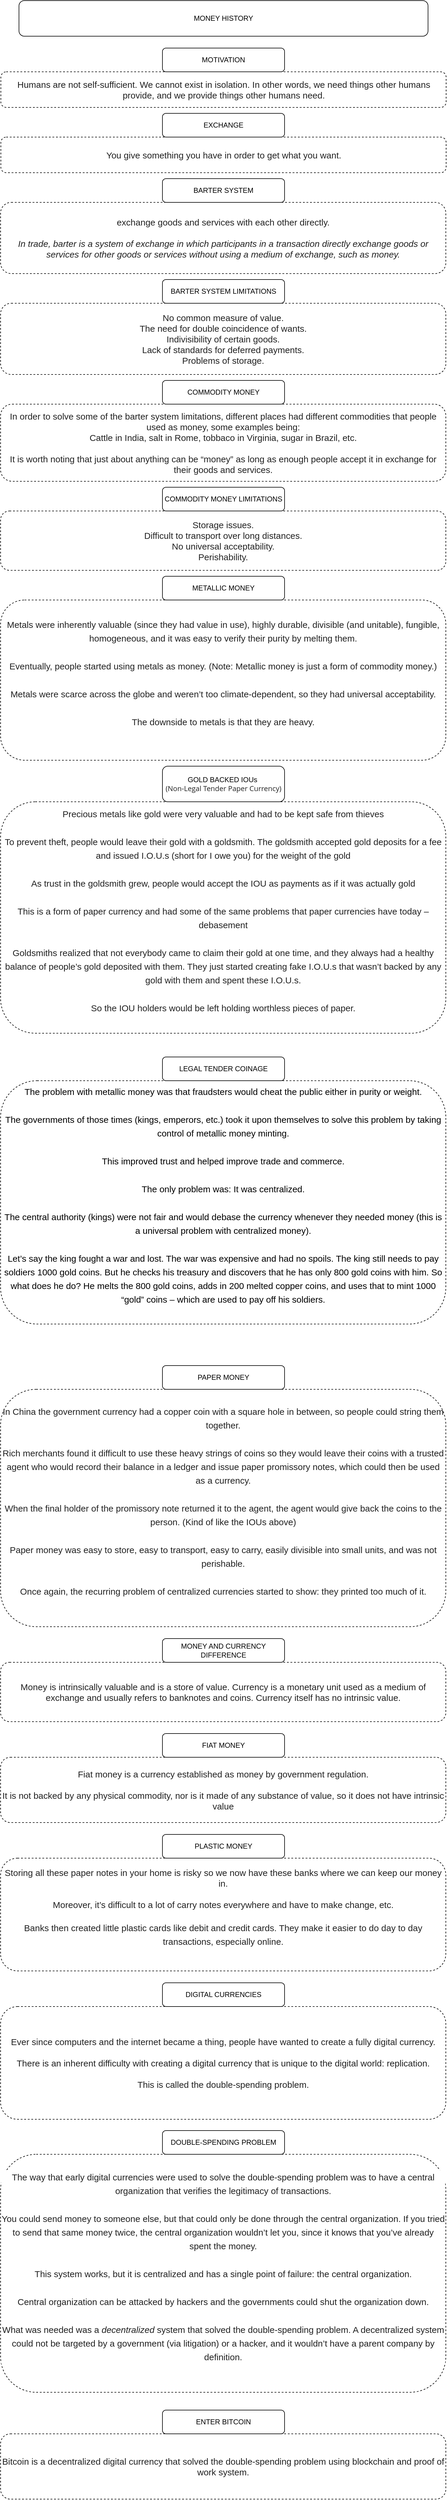 <mxfile version="13.9.9" type="device" pages="2"><diagram id="cRvqPoImd75rIMt4RghP" name="money history"><mxGraphModel dx="1422" dy="3160" grid="1" gridSize="10" guides="1" tooltips="1" connect="1" arrows="1" fold="1" page="1" pageScale="1" pageWidth="827" pageHeight="1169" math="0" shadow="0"><root><mxCell id="PAy3a7_5lKARgDfqd3oy-0"/><mxCell id="PAy3a7_5lKARgDfqd3oy-1" parent="PAy3a7_5lKARgDfqd3oy-0"/><mxCell id="fATPVC6jjfqzUpj1l_dn-0" value="MONEY HISTORY" style="rounded=1;whiteSpace=wrap;html=1;" parent="PAy3a7_5lKARgDfqd3oy-1" vertex="1"><mxGeometry x="69" y="-2260" width="690" height="60" as="geometry"/></mxCell><mxCell id="Dv4O4oaNnQbKIw8Huf1R-0" value="&lt;span style=&quot;color: rgb(34 , 34 , 34) ; font-family: &amp;#34;verdana&amp;#34; , &amp;#34;geneva&amp;#34; , sans-serif ; font-size: 15px ; background-color: rgb(255 , 255 , 255)&quot;&gt;Humans are not self-sufficient. We cannot exist in isolation. In other words, we need things other humans provide, and we provide things other humans need.&lt;/span&gt;" style="rounded=1;whiteSpace=wrap;html=1;dashed=1;" parent="PAy3a7_5lKARgDfqd3oy-1" vertex="1"><mxGeometry x="38.5" y="-2140" width="751" height="60" as="geometry"/></mxCell><mxCell id="Dv4O4oaNnQbKIw8Huf1R-1" value="MOTIVATION" style="rounded=1;whiteSpace=wrap;html=1;" parent="PAy3a7_5lKARgDfqd3oy-1" vertex="1"><mxGeometry x="311" y="-2180" width="206" height="40" as="geometry"/></mxCell><mxCell id="Dv4O4oaNnQbKIw8Huf1R-2" value="&lt;span style=&quot;box-sizing: border-box ; color: rgb(34 , 34 , 34) ; font-family: &amp;#34;verdana&amp;#34; , &amp;#34;geneva&amp;#34; , sans-serif ; font-size: 15px ; background-color: rgb(255 , 255 , 255)&quot;&gt;You give something you have in order to get what you want.&lt;/span&gt;" style="rounded=1;whiteSpace=wrap;html=1;dashed=1;" parent="PAy3a7_5lKARgDfqd3oy-1" vertex="1"><mxGeometry x="38.5" y="-2030" width="751" height="60" as="geometry"/></mxCell><mxCell id="Dv4O4oaNnQbKIw8Huf1R-3" value="EXCHANGE" style="rounded=1;whiteSpace=wrap;html=1;" parent="PAy3a7_5lKARgDfqd3oy-1" vertex="1"><mxGeometry x="311" y="-2070" width="206" height="40" as="geometry"/></mxCell><mxCell id="Dv4O4oaNnQbKIw8Huf1R-4" value="&lt;span style=&quot;box-sizing: border-box ; color: rgb(34 , 34 , 34) ; font-family: &amp;#34;verdana&amp;#34; , &amp;#34;geneva&amp;#34; , sans-serif ; font-size: 15px ; background-color: rgb(255 , 255 , 255)&quot;&gt;exchange goods and services with each other directly.&lt;br&gt;&lt;br&gt;&lt;em style=&quot;box-sizing: border-box ; font-family: &amp;#34;verdana&amp;#34; , &amp;#34;geneva&amp;#34; , sans-serif&quot;&gt;In trade, barter is a system of exchange in which participants in a transaction directly exchange goods or services for other goods or services without using a medium of exchange, such as money.&lt;/em&gt;&lt;br&gt;&lt;/span&gt;" style="rounded=1;whiteSpace=wrap;html=1;dashed=1;" parent="PAy3a7_5lKARgDfqd3oy-1" vertex="1"><mxGeometry x="38" y="-1920" width="751" height="120" as="geometry"/></mxCell><mxCell id="Dv4O4oaNnQbKIw8Huf1R-5" value="BARTER SYSTEM" style="rounded=1;whiteSpace=wrap;html=1;" parent="PAy3a7_5lKARgDfqd3oy-1" vertex="1"><mxGeometry x="311" y="-1960" width="206" height="40" as="geometry"/></mxCell><mxCell id="Dv4O4oaNnQbKIw8Huf1R-9" value="&lt;span style=&quot;box-sizing: border-box ; color: rgb(34 , 34 , 34) ; font-family: &amp;#34;verdana&amp;#34; , &amp;#34;geneva&amp;#34; , sans-serif ; font-size: 15px ; background-color: rgb(255 , 255 , 255)&quot;&gt;&lt;span style=&quot;box-sizing: border-box ; font-family: &amp;#34;verdana&amp;#34; , &amp;#34;geneva&amp;#34; , sans-serif&quot;&gt;No common measure of value.&lt;br&gt;&lt;/span&gt;&lt;span style=&quot;box-sizing: border-box ; font-family: &amp;#34;verdana&amp;#34; , &amp;#34;geneva&amp;#34; , sans-serif&quot;&gt;The need for double coincidence of wants.&lt;br&gt;&lt;/span&gt;&lt;span style=&quot;box-sizing: border-box ; font-family: &amp;#34;verdana&amp;#34; , &amp;#34;geneva&amp;#34; , sans-serif&quot;&gt;Indivisibility of certain goods.&lt;br&gt;&lt;/span&gt;&lt;span style=&quot;box-sizing: border-box ; font-family: &amp;#34;verdana&amp;#34; , &amp;#34;geneva&amp;#34; , sans-serif&quot;&gt;Lack of standards for deferred payments.&lt;br&gt;&lt;/span&gt;&lt;span style=&quot;box-sizing: border-box ; font-family: &amp;#34;verdana&amp;#34; , &amp;#34;geneva&amp;#34; , sans-serif&quot;&gt;Problems of storage.&lt;/span&gt;&lt;br&gt;&lt;/span&gt;" style="rounded=1;whiteSpace=wrap;html=1;dashed=1;" parent="PAy3a7_5lKARgDfqd3oy-1" vertex="1"><mxGeometry x="38" y="-1750" width="751" height="120" as="geometry"/></mxCell><mxCell id="Dv4O4oaNnQbKIw8Huf1R-10" value="BARTER SYSTEM LIMITATIONS" style="rounded=1;whiteSpace=wrap;html=1;" parent="PAy3a7_5lKARgDfqd3oy-1" vertex="1"><mxGeometry x="311" y="-1790" width="206" height="40" as="geometry"/></mxCell><mxCell id="Dv4O4oaNnQbKIw8Huf1R-11" value="&lt;span style=&quot;box-sizing: border-box ; color: rgb(34 , 34 , 34) ; font-family: &amp;#34;verdana&amp;#34; , &amp;#34;geneva&amp;#34; , sans-serif ; font-size: 15px ; background-color: rgb(255 , 255 , 255)&quot;&gt;&lt;span style=&quot;font-family: &amp;#34;verdana&amp;#34; , &amp;#34;geneva&amp;#34; , sans-serif&quot;&gt;In order to solve some of the barter system limitations, different places had different commodities that people used as money, some examples being:&lt;br&gt;Cattle in India, salt in Rome, tobbaco in Virginia, sugar in Brazil, etc.&lt;br&gt;&lt;br&gt;&lt;/span&gt;&lt;span style=&quot;box-sizing: border-box ; font-family: &amp;#34;verdana&amp;#34; , &amp;#34;geneva&amp;#34; , sans-serif&quot;&gt;It is worth noting that just about anything can be “money” as long as enough people accept it in exchange for their goods and services.&lt;/span&gt;&lt;span style=&quot;font-family: &amp;#34;verdana&amp;#34; , &amp;#34;geneva&amp;#34; , sans-serif&quot;&gt;&lt;br&gt;&lt;/span&gt;&lt;/span&gt;" style="rounded=1;whiteSpace=wrap;html=1;dashed=1;" parent="PAy3a7_5lKARgDfqd3oy-1" vertex="1"><mxGeometry x="38" y="-1580" width="751" height="130" as="geometry"/></mxCell><mxCell id="Dv4O4oaNnQbKIw8Huf1R-12" value="COMMODITY MONEY" style="rounded=1;whiteSpace=wrap;html=1;" parent="PAy3a7_5lKARgDfqd3oy-1" vertex="1"><mxGeometry x="311" y="-1620" width="206" height="40" as="geometry"/></mxCell><mxCell id="Dv4O4oaNnQbKIw8Huf1R-13" value="&lt;span style=&quot;box-sizing: border-box ; color: rgb(34 , 34 , 34) ; font-family: &amp;#34;verdana&amp;#34; , &amp;#34;geneva&amp;#34; , sans-serif ; font-size: 15px ; background-color: rgb(255 , 255 , 255)&quot;&gt;&lt;span style=&quot;box-sizing: border-box ; font-family: &amp;#34;verdana&amp;#34; , &amp;#34;geneva&amp;#34; , sans-serif&quot;&gt;Storage issues.&lt;br&gt;&lt;/span&gt;&lt;span style=&quot;box-sizing: border-box ; font-family: &amp;#34;verdana&amp;#34; , &amp;#34;geneva&amp;#34; , sans-serif&quot;&gt;Difficult to transport over long distances.&lt;br&gt;&lt;/span&gt;&lt;span style=&quot;box-sizing: border-box ; font-family: &amp;#34;verdana&amp;#34; , &amp;#34;geneva&amp;#34; , sans-serif&quot;&gt;No universal acceptability.&lt;br&gt;&lt;/span&gt;&lt;span style=&quot;box-sizing: border-box ; font-family: &amp;#34;verdana&amp;#34; , &amp;#34;geneva&amp;#34; , sans-serif&quot;&gt;Perishability.&lt;/span&gt;&lt;span style=&quot;font-family: &amp;#34;verdana&amp;#34; , &amp;#34;geneva&amp;#34; , sans-serif&quot;&gt;&lt;br&gt;&lt;/span&gt;&lt;/span&gt;" style="rounded=1;whiteSpace=wrap;html=1;dashed=1;" parent="PAy3a7_5lKARgDfqd3oy-1" vertex="1"><mxGeometry x="38" y="-1400" width="751" height="100" as="geometry"/></mxCell><mxCell id="Dv4O4oaNnQbKIw8Huf1R-14" value="COMMODITY MONEY LIMITATIONS" style="rounded=1;whiteSpace=wrap;html=1;" parent="PAy3a7_5lKARgDfqd3oy-1" vertex="1"><mxGeometry x="311" y="-1440" width="206" height="40" as="geometry"/></mxCell><mxCell id="Dv4O4oaNnQbKIw8Huf1R-15" value="&lt;span style=&quot;box-sizing: border-box ; color: rgb(34 , 34 , 34) ; font-family: &amp;#34;verdana&amp;#34; , &amp;#34;geneva&amp;#34; , sans-serif ; font-size: 15px ; background-color: rgb(255 , 255 , 255)&quot;&gt;&lt;p style=&quot;box-sizing: border-box ; margin-top: 0px ; font-family: &amp;#34;verdana&amp;#34; , &amp;#34;geneva&amp;#34; , sans-serif ; line-height: 23px ; overflow-wrap: break-word ; margin-bottom: 24px&quot;&gt;Metals were inherently valuable (since they had value in use), highly durable, divisible (and unitable), fungible, homogeneous, and it was easy to verify their purity by melting them.&lt;/p&gt;&lt;p style=&quot;box-sizing: border-box ; margin-top: 0px ; font-family: &amp;#34;verdana&amp;#34; , &amp;#34;geneva&amp;#34; , sans-serif ; line-height: 23px ; overflow-wrap: break-word ; margin-bottom: 24px&quot;&gt;Eventually, people started using metals as money. (Note: Metallic money is just a form of commodity money.)&lt;/p&gt;&lt;p style=&quot;box-sizing: border-box ; margin-top: 0px ; font-family: &amp;#34;verdana&amp;#34; , &amp;#34;geneva&amp;#34; , sans-serif ; line-height: 23px ; overflow-wrap: break-word ; margin-bottom: 24px&quot;&gt;Metals were scarce across the globe and weren’t too climate-dependent, so they had universal acceptability.&lt;/p&gt;&lt;p style=&quot;box-sizing: border-box ; margin-top: 0px ; font-family: &amp;#34;verdana&amp;#34; , &amp;#34;geneva&amp;#34; , sans-serif ; line-height: 23px ; overflow-wrap: break-word ; margin-bottom: 24px&quot;&gt;The downside to metals is that they are heavy.&lt;/p&gt;&lt;/span&gt;" style="rounded=1;whiteSpace=wrap;html=1;dashed=1;" parent="PAy3a7_5lKARgDfqd3oy-1" vertex="1"><mxGeometry x="38" y="-1250" width="751" height="270" as="geometry"/></mxCell><mxCell id="Dv4O4oaNnQbKIw8Huf1R-16" value="METALLIC MONEY" style="rounded=1;whiteSpace=wrap;html=1;" parent="PAy3a7_5lKARgDfqd3oy-1" vertex="1"><mxGeometry x="311" y="-1290" width="206" height="40" as="geometry"/></mxCell><mxCell id="Dv4O4oaNnQbKIw8Huf1R-17" value="&lt;span style=&quot;box-sizing: border-box ; color: rgb(34 , 34 , 34) ; font-family: &amp;#34;verdana&amp;#34; , &amp;#34;geneva&amp;#34; , sans-serif ; font-size: 15px ; background-color: rgb(255 , 255 , 255)&quot;&gt;&lt;p style=&quot;box-sizing: border-box ; margin-top: 0px ; font-family: &amp;#34;verdana&amp;#34; , &amp;#34;geneva&amp;#34; , sans-serif ; line-height: 23px ; overflow-wrap: break-word ; margin-bottom: 24px&quot;&gt;&lt;span style=&quot;font-family: &amp;#34;verdana&amp;#34; , &amp;#34;geneva&amp;#34; , sans-serif&quot;&gt;Precious metals like gold were very valuable and had to be kept safe from thieves&lt;/span&gt;&lt;br&gt;&lt;/p&gt;&lt;p style=&quot;box-sizing: border-box ; margin-top: 0px ; font-family: &amp;#34;verdana&amp;#34; , &amp;#34;geneva&amp;#34; , sans-serif ; line-height: 23px ; overflow-wrap: break-word ; margin-bottom: 24px&quot;&gt;&lt;span style=&quot;font-family: &amp;#34;verdana&amp;#34; , &amp;#34;geneva&amp;#34; , sans-serif&quot;&gt;To prevent theft, people would leave their gold with a goldsmith. The goldsmith accepted gold deposits for a fee and issued I.O.U.s (short for I owe you) for the weight of the gold&lt;/span&gt;&lt;span style=&quot;font-family: &amp;#34;verdana&amp;#34; , &amp;#34;geneva&amp;#34; , sans-serif&quot;&gt;&lt;br&gt;&lt;/span&gt;&lt;/p&gt;&lt;p style=&quot;box-sizing: border-box ; margin-top: 0px ; font-family: &amp;#34;verdana&amp;#34; , &amp;#34;geneva&amp;#34; , sans-serif ; line-height: 23px ; overflow-wrap: break-word ; margin-bottom: 24px&quot;&gt;&lt;span style=&quot;font-family: &amp;#34;verdana&amp;#34; , &amp;#34;geneva&amp;#34; , sans-serif&quot;&gt;As trust in the goldsmith grew, people would accept the IOU as payments as if it was actually gold&lt;/span&gt;&lt;span style=&quot;font-family: &amp;#34;verdana&amp;#34; , &amp;#34;geneva&amp;#34; , sans-serif&quot;&gt;&lt;br&gt;&lt;/span&gt;&lt;/p&gt;&lt;p style=&quot;box-sizing: border-box ; margin-top: 0px ; font-family: &amp;#34;verdana&amp;#34; , &amp;#34;geneva&amp;#34; , sans-serif ; line-height: 23px ; overflow-wrap: break-word ; margin-bottom: 24px&quot;&gt;&lt;span style=&quot;font-family: &amp;#34;verdana&amp;#34; , &amp;#34;geneva&amp;#34; , sans-serif&quot;&gt;This is a form of paper currency and had some of the same problems that paper currencies have today – debasement&lt;/span&gt;&lt;span style=&quot;font-family: &amp;#34;verdana&amp;#34; , &amp;#34;geneva&amp;#34; , sans-serif&quot;&gt;&lt;br&gt;&lt;/span&gt;&lt;/p&gt;&lt;p style=&quot;box-sizing: border-box ; margin-top: 0px ; font-family: &amp;#34;verdana&amp;#34; , &amp;#34;geneva&amp;#34; , sans-serif ; line-height: 23px ; overflow-wrap: break-word ; margin-bottom: 24px&quot;&gt;&lt;span style=&quot;font-family: &amp;#34;verdana&amp;#34; , &amp;#34;geneva&amp;#34; , sans-serif&quot;&gt;Goldsmiths realized that not everybody came to claim their gold at one time, and they always had a healthy balance of people’s gold deposited with them. They just started creating fake I.O.U.s that wasn’t backed by any gold with them and spent these I.O.U.s.&lt;/span&gt;&lt;span style=&quot;font-family: &amp;#34;verdana&amp;#34; , &amp;#34;geneva&amp;#34; , sans-serif&quot;&gt;&lt;br&gt;&lt;/span&gt;&lt;/p&gt;&lt;p style=&quot;box-sizing: border-box ; margin-top: 0px ; font-family: &amp;#34;verdana&amp;#34; , &amp;#34;geneva&amp;#34; , sans-serif ; line-height: 23px ; overflow-wrap: break-word ; margin-bottom: 24px&quot;&gt;&lt;span style=&quot;font-family: &amp;#34;verdana&amp;#34; , &amp;#34;geneva&amp;#34; , sans-serif&quot;&gt;So the IOU holders would be left holding worthless pieces of paper.&lt;/span&gt;&lt;span style=&quot;font-family: &amp;#34;verdana&amp;#34; , &amp;#34;geneva&amp;#34; , sans-serif&quot;&gt;&lt;br&gt;&lt;/span&gt;&lt;/p&gt;&lt;/span&gt;" style="rounded=1;whiteSpace=wrap;html=1;dashed=1;" parent="PAy3a7_5lKARgDfqd3oy-1" vertex="1"><mxGeometry x="38" y="-910" width="751" height="390" as="geometry"/></mxCell><mxCell id="Dv4O4oaNnQbKIw8Huf1R-18" value="&lt;font style=&quot;font-size: 12px&quot;&gt;&lt;font style=&quot;font-size: 12px&quot;&gt;GOLD BACKED IOUs&amp;nbsp;&lt;br&gt;&lt;span style=&quot;background-color: rgb(255 , 255 , 255) ; color: rgb(34 , 34 , 34) ; font-family: &amp;#34;open sans&amp;#34; , &amp;#34;arial&amp;#34; , sans-serif&quot;&gt;(Non-Legal Tender Paper Currency)&lt;/span&gt;&lt;br&gt;&lt;/font&gt;&lt;/font&gt;" style="rounded=1;whiteSpace=wrap;html=1;" parent="PAy3a7_5lKARgDfqd3oy-1" vertex="1"><mxGeometry x="311" y="-970" width="206" height="60" as="geometry"/></mxCell><mxCell id="Dv4O4oaNnQbKIw8Huf1R-19" value="&lt;span style=&quot;box-sizing: border-box ; font-size: 15px ; background-color: rgb(255 , 255 , 255)&quot;&gt;&lt;p style=&quot;box-sizing: border-box ; margin-top: 0px ; line-height: 23px ; overflow-wrap: break-word ; margin-bottom: 24px&quot;&gt;The problem with metallic money was that fraudsters would cheat the public either in purity or weight.&lt;br&gt;&lt;/p&gt;&lt;p style=&quot;box-sizing: border-box ; margin-top: 0px ; line-height: 23px ; overflow-wrap: break-word ; margin-bottom: 24px&quot;&gt;The governments of those times (kings, emperors, etc.) took it upon themselves to solve this problem by taking control of metallic money minting.&lt;br&gt;&lt;/p&gt;&lt;p style=&quot;box-sizing: border-box ; margin-top: 0px ; line-height: 23px ; overflow-wrap: break-word ; margin-bottom: 24px&quot;&gt;This improved trust and helped improve trade and commerce.&lt;br&gt;&lt;/p&gt;&lt;p style=&quot;box-sizing: border-box ; margin-top: 0px ; line-height: 23px ; overflow-wrap: break-word ; margin-bottom: 24px&quot;&gt;&lt;span style=&quot;box-sizing: border-box&quot;&gt;The only problem was: It was centralized.&lt;/span&gt;&lt;br&gt;&lt;/p&gt;&lt;p style=&quot;box-sizing: border-box ; margin-top: 0px ; line-height: 23px ; overflow-wrap: break-word ; margin-bottom: 24px&quot;&gt;&lt;span style=&quot;box-sizing: border-box&quot;&gt;&lt;font style=&quot;font-size: 15px&quot;&gt;The central authority (kings) were not fair and would debase the currency whenever they needed money (this is a universal problem with centralized money&lt;/font&gt;&lt;font style=&quot;font-size: 15px&quot;&gt;).&lt;/font&gt;&lt;br&gt;&lt;/span&gt;&lt;/p&gt;&lt;p style=&quot;box-sizing: border-box ; margin-top: 0px ; line-height: 23px ; overflow-wrap: break-word ; margin-bottom: 24px&quot;&gt;&lt;span&gt;Let’s say the king fought a war and lost. The war was expensive and had no spoils. The king still needs to pay soldiers 1000 gold coins. But he checks his treasury and discovers that he has only 800 gold coins with him. So what does he do?&amp;nbsp;&lt;/span&gt;&lt;span&gt;He melts the 800 gold coins, adds in 200 melted copper coins, and uses that to mint 1000 “gold” coins – which are used to pay off his soldiers.&lt;/span&gt;&lt;/p&gt;&lt;/span&gt;" style="rounded=1;whiteSpace=wrap;html=1;dashed=1;" parent="PAy3a7_5lKARgDfqd3oy-1" vertex="1"><mxGeometry x="38" y="-440" width="751" height="410" as="geometry"/></mxCell><mxCell id="Dv4O4oaNnQbKIw8Huf1R-20" value="LEGAL TENDER COINAGE" style="rounded=1;whiteSpace=wrap;html=1;" parent="PAy3a7_5lKARgDfqd3oy-1" vertex="1"><mxGeometry x="311" y="-480" width="206" height="40" as="geometry"/></mxCell><mxCell id="Dv4O4oaNnQbKIw8Huf1R-21" value="&lt;span style=&quot;box-sizing: border-box ; font-family: &amp;#34;verdana&amp;#34; , &amp;#34;geneva&amp;#34; , sans-serif ; font-size: 15px ; background-color: rgb(255 , 255 , 255)&quot;&gt;&lt;p style=&quot;color: rgb(34 , 34 , 34) ; box-sizing: border-box ; margin-top: 0px ; font-family: &amp;#34;verdana&amp;#34; , &amp;#34;geneva&amp;#34; , sans-serif ; line-height: 23px ; overflow-wrap: break-word ; margin-bottom: 24px&quot;&gt;&lt;span style=&quot;font-family: &amp;#34;verdana&amp;#34; , &amp;#34;geneva&amp;#34; , sans-serif&quot;&gt;In China the government currency had a copper coin with a square hole in between, so people could string them together.&lt;/span&gt;&lt;br&gt;&lt;/p&gt;&lt;p style=&quot;color: rgb(34 , 34 , 34) ; box-sizing: border-box ; margin-top: 0px ; font-family: &amp;#34;verdana&amp;#34; , &amp;#34;geneva&amp;#34; , sans-serif ; line-height: 23px ; overflow-wrap: break-word ; margin-bottom: 24px&quot;&gt;&lt;span style=&quot;font-family: &amp;#34;verdana&amp;#34; , &amp;#34;geneva&amp;#34; , sans-serif&quot;&gt;Rich merchants found it difficult to use these heavy strings of coins so they would leave their coins with a trusted agent who would record their balance in a ledger and issue paper promissory notes, which could then be used as a currency.&lt;/span&gt;&lt;span style=&quot;font-family: &amp;#34;verdana&amp;#34; , &amp;#34;geneva&amp;#34; , sans-serif&quot;&gt;&lt;br&gt;&lt;/span&gt;&lt;/p&gt;&lt;p style=&quot;color: rgb(34 , 34 , 34) ; box-sizing: border-box ; margin-top: 0px ; font-family: &amp;#34;verdana&amp;#34; , &amp;#34;geneva&amp;#34; , sans-serif ; line-height: 23px ; overflow-wrap: break-word ; margin-bottom: 24px&quot;&gt;&lt;span style=&quot;font-family: &amp;#34;verdana&amp;#34; , &amp;#34;geneva&amp;#34; , sans-serif&quot;&gt;When the final holder of the promissory note returned it to the agent, the agent would give back the coins to the person. (Kind of like the IOUs above)&lt;/span&gt;&lt;span style=&quot;font-family: &amp;#34;verdana&amp;#34; , &amp;#34;geneva&amp;#34; , sans-serif&quot;&gt;&lt;br&gt;&lt;/span&gt;&lt;/p&gt;&lt;p style=&quot;color: rgb(34 , 34 , 34) ; box-sizing: border-box ; margin-top: 0px ; font-family: &amp;#34;verdana&amp;#34; , &amp;#34;geneva&amp;#34; , sans-serif ; line-height: 23px ; overflow-wrap: break-word ; margin-bottom: 24px&quot;&gt;&lt;span style=&quot;box-sizing: border-box ; font-family: &amp;#34;verdana&amp;#34; , &amp;#34;geneva&amp;#34; , sans-serif&quot;&gt;Paper money was easy to store, easy to transport, easy to carry, easily divisible into small units, and was not perishable.&lt;/span&gt;&lt;span style=&quot;font-family: &amp;#34;verdana&amp;#34; , &amp;#34;geneva&amp;#34; , sans-serif&quot;&gt;&lt;br&gt;&lt;/span&gt;&lt;/p&gt;&lt;p style=&quot;color: rgb(34 , 34 , 34) ; box-sizing: border-box ; margin-top: 0px ; font-family: &amp;#34;verdana&amp;#34; , &amp;#34;geneva&amp;#34; , sans-serif ; line-height: 23px ; overflow-wrap: break-word ; margin-bottom: 24px&quot;&gt;&lt;span style=&quot;box-sizing: border-box ; font-family: &amp;#34;verdana&amp;#34; , &amp;#34;geneva&amp;#34; , sans-serif&quot;&gt;Once again, the recurring problem of centralized currencies started to show:&amp;nbsp;&lt;span style=&quot;box-sizing: border-box&quot;&gt;they printed too much of it.&lt;/span&gt;&lt;br&gt;&lt;/span&gt;&lt;/p&gt;&lt;/span&gt;" style="rounded=1;whiteSpace=wrap;html=1;dashed=1;" parent="PAy3a7_5lKARgDfqd3oy-1" vertex="1"><mxGeometry x="38" y="80" width="751" height="400" as="geometry"/></mxCell><mxCell id="Dv4O4oaNnQbKIw8Huf1R-22" value="PAPER MONEY" style="rounded=1;whiteSpace=wrap;html=1;" parent="PAy3a7_5lKARgDfqd3oy-1" vertex="1"><mxGeometry x="311" y="40" width="206" height="40" as="geometry"/></mxCell><mxCell id="Dv4O4oaNnQbKIw8Huf1R-23" value="&lt;span style=&quot;box-sizing: border-box ; color: rgb(34 , 34 , 34) ; font-family: &amp;#34;verdana&amp;#34; , &amp;#34;geneva&amp;#34; , sans-serif ; font-size: 15px ; font-style: normal ; letter-spacing: normal ; text-align: left ; text-indent: 0px ; text-transform: none ; word-spacing: 0px ; background-color: rgb(255 , 255 , 255)&quot;&gt;Money is intrinsically valuable&lt;/span&gt;&lt;span style=&quot;color: rgb(34 , 34 , 34) ; font-family: &amp;#34;verdana&amp;#34; , &amp;#34;geneva&amp;#34; , sans-serif ; font-size: 15px ; font-style: normal ; font-weight: 400 ; letter-spacing: normal ; text-align: left ; text-indent: 0px ; text-transform: none ; word-spacing: 0px ; background-color: rgb(255 , 255 , 255) ; display: inline ; float: none&quot;&gt;&lt;span&gt;&amp;nbsp;&lt;/span&gt;and is a store of value. Currency is a monetary unit used as a medium of exchange and usually refers to banknotes and coins. Currency itself has no intrinsic value.&lt;/span&gt;" style="rounded=1;whiteSpace=wrap;html=1;dashed=1;" parent="PAy3a7_5lKARgDfqd3oy-1" vertex="1"><mxGeometry x="38" y="540" width="751" height="100" as="geometry"/></mxCell><mxCell id="Dv4O4oaNnQbKIw8Huf1R-24" value="MONEY AND CURRENCY DIFFERENCE" style="rounded=1;whiteSpace=wrap;html=1;" parent="PAy3a7_5lKARgDfqd3oy-1" vertex="1"><mxGeometry x="311" y="500" width="206" height="40" as="geometry"/></mxCell><mxCell id="Dv4O4oaNnQbKIw8Huf1R-25" value="&lt;span style=&quot;color: rgb(34 , 34 , 34) ; font-family: &amp;#34;verdana&amp;#34; , &amp;#34;geneva&amp;#34; , sans-serif ; font-size: 15px ; background-color: rgb(255 , 255 , 255)&quot;&gt;Fiat money is a currency established as money by government regulation.&lt;br&gt;&lt;br&gt;&lt;/span&gt;&lt;span style=&quot;color: rgb(34 , 34 , 34) ; font-family: &amp;#34;verdana&amp;#34; , &amp;#34;geneva&amp;#34; , sans-serif ; font-size: 15px ; background-color: rgb(255 , 255 , 255)&quot;&gt;It is not backed by any physical commodity, nor is it made of any substance of value, so it does not have intrinsic value&lt;/span&gt;&lt;span style=&quot;color: rgb(34 , 34 , 34) ; font-family: &amp;#34;verdana&amp;#34; , &amp;#34;geneva&amp;#34; , sans-serif ; font-size: 15px ; background-color: rgb(255 , 255 , 255)&quot;&gt;&lt;br&gt;&lt;/span&gt;" style="rounded=1;whiteSpace=wrap;html=1;dashed=1;" parent="PAy3a7_5lKARgDfqd3oy-1" vertex="1"><mxGeometry x="38" y="700" width="751" height="110" as="geometry"/></mxCell><mxCell id="Dv4O4oaNnQbKIw8Huf1R-26" value="FIAT MONEY" style="rounded=1;whiteSpace=wrap;html=1;" parent="PAy3a7_5lKARgDfqd3oy-1" vertex="1"><mxGeometry x="311" y="660" width="206" height="40" as="geometry"/></mxCell><mxCell id="Dv4O4oaNnQbKIw8Huf1R-27" value="&lt;span style=&quot;color: rgb(34 , 34 , 34) ; font-family: &amp;#34;verdana&amp;#34; , &amp;#34;geneva&amp;#34; , sans-serif ; font-size: 15px ; background-color: rgb(255 , 255 , 255)&quot;&gt;Storing all these paper notes in your home is risky&amp;nbsp;&lt;/span&gt;&lt;span style=&quot;color: rgb(34 , 34 , 34) ; font-family: &amp;#34;verdana&amp;#34; , &amp;#34;geneva&amp;#34; , sans-serif ; font-size: 15px ; background-color: rgb(255 , 255 , 255)&quot;&gt;so we now have these banks where we can keep our money in.&lt;br&gt;&lt;br&gt;&lt;/span&gt;&lt;span style=&quot;color: rgb(34 , 34 , 34) ; font-family: &amp;#34;verdana&amp;#34; , &amp;#34;geneva&amp;#34; , sans-serif ; font-size: 15px ; background-color: rgb(255 , 255 , 255)&quot;&gt;Moreover, it’s difficult to a lot of carry notes everywhere and have to make change, etc.&lt;br&gt;&lt;br&gt;&lt;/span&gt;&lt;p style=&quot;box-sizing: border-box ; margin-top: 0px ; font-family: &amp;#34;verdana&amp;#34; , &amp;#34;geneva&amp;#34; , sans-serif ; font-size: 15px ; line-height: 23px ; color: rgb(34 , 34 , 34) ; overflow-wrap: break-word ; margin-bottom: 24px ; background-color: rgb(255 , 255 , 255)&quot;&gt;Banks then created little plastic cards like debit and credit cards. They make it easier to do day to day transactions, especially online.&lt;br&gt;&lt;/p&gt;" style="rounded=1;whiteSpace=wrap;html=1;dashed=1;" parent="PAy3a7_5lKARgDfqd3oy-1" vertex="1"><mxGeometry x="38" y="870" width="751" height="190" as="geometry"/></mxCell><mxCell id="Dv4O4oaNnQbKIw8Huf1R-28" value="PLASTIC MONEY" style="rounded=1;whiteSpace=wrap;html=1;" parent="PAy3a7_5lKARgDfqd3oy-1" vertex="1"><mxGeometry x="311" y="830" width="206" height="40" as="geometry"/></mxCell><mxCell id="Dv4O4oaNnQbKIw8Huf1R-30" value="&lt;span style=&quot;color: rgb(34 , 34 , 34) ; font-family: &amp;#34;verdana&amp;#34; , &amp;#34;geneva&amp;#34; , sans-serif ; font-size: 15px ; background-color: rgb(255 , 255 , 255)&quot;&gt;Ever since computers and the internet became a thing, people have wanted to create a fully digital currency.&lt;br&gt;&lt;br&gt;&lt;/span&gt;&lt;span style=&quot;color: rgb(34 , 34 , 34) ; font-family: &amp;#34;verdana&amp;#34; , &amp;#34;geneva&amp;#34; , sans-serif ; font-size: 15px ; background-color: rgb(255 , 255 , 255)&quot;&gt;There is an inherent difficulty with creating a digital currency that is unique to the digital world: replication.&lt;br&gt;&lt;/span&gt;&lt;span style=&quot;color: rgb(34 , 34 , 34) ; font-family: &amp;#34;verdana&amp;#34; , &amp;#34;geneva&amp;#34; , sans-serif ; font-size: 15px ; background-color: rgb(255 , 255 , 255)&quot;&gt;&lt;br&gt;&lt;/span&gt;&lt;span style=&quot;color: rgb(34 , 34 , 34) ; font-family: &amp;#34;verdana&amp;#34; , &amp;#34;geneva&amp;#34; , sans-serif ; font-size: 15px ; background-color: rgb(255 , 255 , 255)&quot;&gt;This is called the&amp;nbsp;&lt;/span&gt;&lt;span style=&quot;box-sizing: border-box ; color: rgb(34 , 34 , 34) ; font-family: &amp;#34;verdana&amp;#34; , &amp;#34;geneva&amp;#34; , sans-serif ; font-size: 15px ; background-color: rgb(255 , 255 , 255)&quot;&gt;double-spending problem&lt;/span&gt;&lt;span style=&quot;box-sizing: border-box ; color: rgb(34 , 34 , 34) ; font-family: &amp;#34;verdana&amp;#34; , &amp;#34;geneva&amp;#34; , sans-serif ; font-size: 15px ; background-color: rgb(255 , 255 , 255)&quot;&gt;.&lt;/span&gt;&lt;span style=&quot;color: rgb(34 , 34 , 34) ; font-family: &amp;#34;verdana&amp;#34; , &amp;#34;geneva&amp;#34; , sans-serif ; font-size: 15px ; background-color: rgb(255 , 255 , 255)&quot;&gt;&lt;br&gt;&lt;/span&gt;" style="rounded=1;whiteSpace=wrap;html=1;dashed=1;" parent="PAy3a7_5lKARgDfqd3oy-1" vertex="1"><mxGeometry x="38" y="1120" width="751" height="190" as="geometry"/></mxCell><mxCell id="Dv4O4oaNnQbKIw8Huf1R-31" value="DIGITAL CURRENCIES" style="rounded=1;whiteSpace=wrap;html=1;" parent="PAy3a7_5lKARgDfqd3oy-1" vertex="1"><mxGeometry x="311" y="1080" width="206" height="40" as="geometry"/></mxCell><mxCell id="Dv4O4oaNnQbKIw8Huf1R-32" value="&lt;p style=&quot;box-sizing: border-box ; margin-top: 0px ; font-family: &amp;#34;verdana&amp;#34; , &amp;#34;geneva&amp;#34; , sans-serif ; font-size: 15px ; line-height: 23px ; color: rgb(34 , 34 , 34) ; overflow-wrap: break-word ; margin-bottom: 24px ; background-color: rgb(255 , 255 , 255)&quot;&gt;The way that early digital currencies were used to solve the double-spending problem was to have a central organization that verifies the legitimacy of transactions.&lt;/p&gt;&lt;p style=&quot;box-sizing: border-box ; margin-top: 0px ; font-family: &amp;#34;verdana&amp;#34; , &amp;#34;geneva&amp;#34; , sans-serif ; font-size: 15px ; line-height: 23px ; color: rgb(34 , 34 , 34) ; overflow-wrap: break-word ; margin-bottom: 24px ; background-color: rgb(255 , 255 , 255)&quot;&gt;You could send money to someone else, but that could only be done through the central organization. If you tried to send that same money twice, the central organization wouldn’t let you, since it knows that you’ve already spent the money.&lt;/p&gt;&lt;p style=&quot;box-sizing: border-box ; margin-top: 0px ; font-family: &amp;#34;verdana&amp;#34; , &amp;#34;geneva&amp;#34; , sans-serif ; font-size: 15px ; line-height: 23px ; color: rgb(34 , 34 , 34) ; overflow-wrap: break-word ; margin-bottom: 24px ; background-color: rgb(255 , 255 , 255)&quot;&gt;This system works, but it is centralized and has a single point of failure: the central organization.&lt;/p&gt;&lt;p style=&quot;box-sizing: border-box ; margin-top: 0px ; font-family: &amp;#34;verdana&amp;#34; , &amp;#34;geneva&amp;#34; , sans-serif ; font-size: 15px ; line-height: 23px ; color: rgb(34 , 34 , 34) ; overflow-wrap: break-word ; margin-bottom: 24px ; background-color: rgb(255 , 255 , 255)&quot;&gt;Central organization can be attacked by hackers and the governments could shut the organization down.&lt;/p&gt;&lt;p style=&quot;box-sizing: border-box ; margin-top: 0px ; font-family: &amp;#34;verdana&amp;#34; , &amp;#34;geneva&amp;#34; , sans-serif ; font-size: 15px ; line-height: 23px ; color: rgb(34 , 34 , 34) ; overflow-wrap: break-word ; margin-bottom: 24px ; background-color: rgb(255 , 255 , 255)&quot;&gt;What was needed was a&amp;nbsp;&lt;em style=&quot;box-sizing: border-box&quot;&gt;decentralized&lt;/em&gt;&amp;nbsp;system that solved the double-spending problem. A decentralized system could not be targeted by a government (via litigation) or a hacker, and it wouldn’t have a parent company by definition.&lt;br&gt;&lt;/p&gt;" style="rounded=1;whiteSpace=wrap;html=1;dashed=1;" parent="PAy3a7_5lKARgDfqd3oy-1" vertex="1"><mxGeometry x="38" y="1369" width="751" height="401" as="geometry"/></mxCell><mxCell id="Dv4O4oaNnQbKIw8Huf1R-33" value="DOUBLE-SPENDING PROBLEM" style="rounded=1;whiteSpace=wrap;html=1;" parent="PAy3a7_5lKARgDfqd3oy-1" vertex="1"><mxGeometry x="311" y="1329" width="206" height="40" as="geometry"/></mxCell><mxCell id="Dv4O4oaNnQbKIw8Huf1R-34" value="&lt;span style=&quot;color: rgb(34 , 34 , 34) ; font-family: &amp;#34;verdana&amp;#34; , &amp;#34;geneva&amp;#34; , sans-serif ; font-size: 15px ; background-color: rgb(255 , 255 , 255)&quot;&gt;Bitcoin is a decentralized digital currency that solved the double-spending problem using&amp;nbsp;&lt;/span&gt;&lt;span style=&quot;box-sizing: border-box ; color: rgb(34 , 34 , 34) ; font-family: &amp;#34;verdana&amp;#34; , &amp;#34;geneva&amp;#34; , sans-serif ; font-size: 15px ; background-color: rgb(255 , 255 , 255)&quot;&gt;blockchain and proof of work system&lt;/span&gt;&lt;span style=&quot;color: rgb(34 , 34 , 34) ; font-family: &amp;#34;verdana&amp;#34; , &amp;#34;geneva&amp;#34; , sans-serif ; font-size: 15px ; background-color: rgb(255 , 255 , 255)&quot;&gt;.&lt;/span&gt;&lt;span style=&quot;color: rgb(34 , 34 , 34) ; font-family: &amp;#34;verdana&amp;#34; , &amp;#34;geneva&amp;#34; , sans-serif ; font-size: 15px ; background-color: rgb(255 , 255 , 255)&quot;&gt;&lt;br&gt;&lt;/span&gt;" style="rounded=1;whiteSpace=wrap;html=1;dashed=1;" parent="PAy3a7_5lKARgDfqd3oy-1" vertex="1"><mxGeometry x="38" y="1840" width="751" height="110" as="geometry"/></mxCell><mxCell id="Dv4O4oaNnQbKIw8Huf1R-35" value="ENTER BITCOIN" style="rounded=1;whiteSpace=wrap;html=1;" parent="PAy3a7_5lKARgDfqd3oy-1" vertex="1"><mxGeometry x="311" y="1800" width="206" height="40" as="geometry"/></mxCell></root></mxGraphModel></diagram><diagram id="rz8JGJZ5VDI2l7g5-N0-" name="money history visual"><mxGraphModel dx="1422" dy="3160" grid="1" gridSize="10" guides="1" tooltips="1" connect="1" arrows="1" fold="1" page="1" pageScale="1" pageWidth="827" pageHeight="1169" math="0" shadow="0"><root><mxCell id="Lx1g4AcmO9Lc1Iu0j_vy-0"/><mxCell id="Lx1g4AcmO9Lc1Iu0j_vy-1" parent="Lx1g4AcmO9Lc1Iu0j_vy-0"/><mxCell id="Lx1g4AcmO9Lc1Iu0j_vy-2" value="Good/Service" style="whiteSpace=wrap;html=1;aspect=fixed;fontSize=14;" parent="Lx1g4AcmO9Lc1Iu0j_vy-1" vertex="1"><mxGeometry x="68" y="-2130" width="100" height="100" as="geometry"/></mxCell><mxCell id="Lx1g4AcmO9Lc1Iu0j_vy-3" value="Good/Service" style="whiteSpace=wrap;html=1;aspect=fixed;fontSize=14;" parent="Lx1g4AcmO9Lc1Iu0j_vy-1" vertex="1"><mxGeometry x="399" y="-2130" width="100" height="100" as="geometry"/></mxCell><mxCell id="21m5w-S7vDrgqDZcYREV-0" value="&lt;font style=&quot;font-size: 16px&quot;&gt;MONEY HISTORY&lt;/font&gt;" style="rounded=1;whiteSpace=wrap;html=1;fontStyle=1" parent="Lx1g4AcmO9Lc1Iu0j_vy-1" vertex="1"><mxGeometry x="60" y="-2290" width="690" height="60" as="geometry"/></mxCell><mxCell id="21m5w-S7vDrgqDZcYREV-1" value="" style="endArrow=classic;startArrow=classic;html=1;exitX=1;exitY=0.5;exitDx=0;exitDy=0;entryX=0;entryY=0.5;entryDx=0;entryDy=0;" parent="Lx1g4AcmO9Lc1Iu0j_vy-1" source="Lx1g4AcmO9Lc1Iu0j_vy-2" target="Lx1g4AcmO9Lc1Iu0j_vy-3" edge="1"><mxGeometry width="50" height="50" relative="1" as="geometry"><mxPoint x="199" y="-2060" as="sourcePoint"/><mxPoint x="249" y="-2110" as="targetPoint"/></mxGeometry></mxCell><mxCell id="21m5w-S7vDrgqDZcYREV-2" value="Exchange" style="text;html=1;strokeColor=none;fillColor=none;align=center;verticalAlign=middle;whiteSpace=wrap;rounded=0;fontSize=14;" parent="Lx1g4AcmO9Lc1Iu0j_vy-1" vertex="1"><mxGeometry x="239" y="-2110" width="80" height="20" as="geometry"/></mxCell><mxCell id="21m5w-S7vDrgqDZcYREV-4" value="&lt;h1 style=&quot;font-size: 16px;&quot;&gt;Limitations&lt;/h1&gt;&lt;div style=&quot;font-size: 14px&quot;&gt;Storage, Transportation, Perishable, Deferred Payment, Concidence in Wants, Indivisibility and Measure of Value&lt;/div&gt;" style="text;html=1;strokeColor=none;fillColor=none;spacing=5;spacingTop=-20;whiteSpace=wrap;overflow=hidden;rounded=0;fontSize=14;align=center;" parent="Lx1g4AcmO9Lc1Iu0j_vy-1" vertex="1"><mxGeometry x="539" y="-2140" width="220" height="120" as="geometry"/></mxCell><mxCell id="uY5NbxkByk5rhGkYiEal-0" value="Barter System" style="text;html=1;strokeColor=none;fillColor=none;align=center;verticalAlign=middle;whiteSpace=wrap;rounded=0;fontSize=14;" parent="Lx1g4AcmO9Lc1Iu0j_vy-1" vertex="1"><mxGeometry x="229" y="-2070" width="100" height="20" as="geometry"/></mxCell><mxCell id="uY5NbxkByk5rhGkYiEal-1" value="Good/Service" style="whiteSpace=wrap;html=1;aspect=fixed;fontSize=14;" parent="Lx1g4AcmO9Lc1Iu0j_vy-1" vertex="1"><mxGeometry x="68" y="-1960" width="100" height="100" as="geometry"/></mxCell><mxCell id="uY5NbxkByk5rhGkYiEal-2" value="Good/Service" style="whiteSpace=wrap;html=1;aspect=fixed;fontSize=14;" parent="Lx1g4AcmO9Lc1Iu0j_vy-1" vertex="1"><mxGeometry x="399" y="-1960" width="100" height="100" as="geometry"/></mxCell><mxCell id="uY5NbxkByk5rhGkYiEal-3" value="" style="endArrow=classic;startArrow=classic;html=1;exitX=1;exitY=0.5;exitDx=0;exitDy=0;entryX=0;entryY=0.5;entryDx=0;entryDy=0;" parent="Lx1g4AcmO9Lc1Iu0j_vy-1" source="uY5NbxkByk5rhGkYiEal-1" target="uY5NbxkByk5rhGkYiEal-2" edge="1"><mxGeometry width="50" height="50" relative="1" as="geometry"><mxPoint x="199" y="-1890" as="sourcePoint"/><mxPoint x="249" y="-1940" as="targetPoint"/></mxGeometry></mxCell><mxCell id="uY5NbxkByk5rhGkYiEal-4" value="Exchange" style="text;html=1;strokeColor=none;fillColor=none;align=center;verticalAlign=middle;whiteSpace=wrap;rounded=0;fontSize=14;" parent="Lx1g4AcmO9Lc1Iu0j_vy-1" vertex="1"><mxGeometry x="239" y="-1940" width="80" height="20" as="geometry"/></mxCell><mxCell id="uY5NbxkByk5rhGkYiEal-5" value="&lt;h1 style=&quot;font-size: 16px;&quot;&gt;Limitations&lt;/h1&gt;&lt;div style=&quot;font-size: 14px&quot;&gt;Storage, Transportation, Perishable, Deferred Payment, Universal Acceptability.&lt;/div&gt;" style="text;html=1;strokeColor=none;fillColor=none;spacing=5;spacingTop=-20;whiteSpace=wrap;overflow=hidden;rounded=0;fontSize=14;align=center;" parent="Lx1g4AcmO9Lc1Iu0j_vy-1" vertex="1"><mxGeometry x="539" y="-1960" width="220" height="100" as="geometry"/></mxCell><mxCell id="uY5NbxkByk5rhGkYiEal-6" value="Commodities accept as currency like:" style="text;html=1;strokeColor=none;fillColor=none;align=center;verticalAlign=middle;whiteSpace=wrap;rounded=0;fontSize=14;" parent="Lx1g4AcmO9Lc1Iu0j_vy-1" vertex="1"><mxGeometry x="194" y="-1890" width="170" height="20" as="geometry"/></mxCell><mxCell id="uY5NbxkByk5rhGkYiEal-7" value="Salt, Sugar, Rice, Tobacco, etc" style="text;html=1;strokeColor=none;fillColor=none;align=center;verticalAlign=middle;whiteSpace=wrap;rounded=0;fontSize=14;" parent="Lx1g4AcmO9Lc1Iu0j_vy-1" vertex="1"><mxGeometry x="153.5" y="-1860" width="251" height="20" as="geometry"/></mxCell><mxCell id="uY5NbxkByk5rhGkYiEal-8" value="Good/Service" style="whiteSpace=wrap;html=1;aspect=fixed;fontSize=14;" parent="Lx1g4AcmO9Lc1Iu0j_vy-1" vertex="1"><mxGeometry x="68" y="-1780" width="100" height="100" as="geometry"/></mxCell><mxCell id="uY5NbxkByk5rhGkYiEal-9" value="Good/Service" style="whiteSpace=wrap;html=1;aspect=fixed;fontSize=14;" parent="Lx1g4AcmO9Lc1Iu0j_vy-1" vertex="1"><mxGeometry x="399" y="-1780" width="100" height="100" as="geometry"/></mxCell><mxCell id="uY5NbxkByk5rhGkYiEal-10" value="" style="endArrow=classic;startArrow=classic;html=1;exitX=1;exitY=0.5;exitDx=0;exitDy=0;entryX=0;entryY=0.5;entryDx=0;entryDy=0;fontSize=14;" parent="Lx1g4AcmO9Lc1Iu0j_vy-1" source="uY5NbxkByk5rhGkYiEal-8" target="uY5NbxkByk5rhGkYiEal-9" edge="1"><mxGeometry width="50" height="50" relative="1" as="geometry"><mxPoint x="204" y="-1710" as="sourcePoint"/><mxPoint x="254" y="-1760" as="targetPoint"/></mxGeometry></mxCell><mxCell id="uY5NbxkByk5rhGkYiEal-11" value="Exchange" style="text;html=1;strokeColor=none;fillColor=none;align=center;verticalAlign=middle;whiteSpace=wrap;rounded=0;fontSize=14;" parent="Lx1g4AcmO9Lc1Iu0j_vy-1" vertex="1"><mxGeometry x="244" y="-1760" width="80" height="20" as="geometry"/></mxCell><mxCell id="uY5NbxkByk5rhGkYiEal-12" value="&lt;h1 style=&quot;font-size: 16px;&quot;&gt;Limitations&lt;/h1&gt;&lt;div style=&quot;font-size: 14px&quot;&gt;Heavy, Thiefs ( in case of gold ).&lt;/div&gt;" style="text;html=1;strokeColor=none;fillColor=none;spacing=5;spacingTop=-20;whiteSpace=wrap;overflow=hidden;rounded=0;fontSize=14;align=center;" parent="Lx1g4AcmO9Lc1Iu0j_vy-1" vertex="1"><mxGeometry x="539" y="-1765" width="220" height="70" as="geometry"/></mxCell><mxCell id="uY5NbxkByk5rhGkYiEal-13" value="Commodities accept as currency like:" style="text;html=1;strokeColor=none;fillColor=none;align=center;verticalAlign=middle;whiteSpace=wrap;rounded=0;fontSize=14;" parent="Lx1g4AcmO9Lc1Iu0j_vy-1" vertex="1"><mxGeometry x="199" y="-1710" width="170" height="20" as="geometry"/></mxCell><mxCell id="uY5NbxkByk5rhGkYiEal-14" value="Precious Metals" style="text;html=1;strokeColor=none;fillColor=none;align=center;verticalAlign=middle;whiteSpace=wrap;rounded=0;fontSize=14;" parent="Lx1g4AcmO9Lc1Iu0j_vy-1" vertex="1"><mxGeometry x="158.5" y="-1683" width="251" height="20" as="geometry"/></mxCell><mxCell id="npSz9Xc9UCy3iZNSSjai-3" value="&lt;h1 style=&quot;font-size: 16px&quot;&gt;&lt;font face=&quot;verdana, geneva, sans-serif&quot;&gt;Solution&lt;/font&gt;&lt;/h1&gt;&lt;div&gt;&lt;span style=&quot;color: rgb(34 , 34 , 34) ; font-family: &amp;#34;verdana&amp;#34; , &amp;#34;geneva&amp;#34; , sans-serif ; background-color: rgb(255 , 255 , 255)&quot;&gt;&lt;font style=&quot;font-size: 14px&quot;&gt;To prevent theft, people would leave their gold with a goldsmith. The goldsmith accepted gold deposits for a fee and issued I.O.U.s (short for I owe you) for the weight of the gold.&lt;/font&gt;&lt;/span&gt;&lt;br&gt;&lt;/div&gt;" style="text;html=1;strokeColor=none;fillColor=none;spacing=5;spacingTop=-20;whiteSpace=wrap;overflow=hidden;rounded=0;fontSize=14;" parent="Lx1g4AcmO9Lc1Iu0j_vy-1" vertex="1"><mxGeometry x="60" y="-1640" width="690" height="70" as="geometry"/></mxCell><mxCell id="H4U7-eVY1JzN4Hf7V3MA-0" value="&lt;h1 style=&quot;font-size: 16px&quot;&gt;&lt;font face=&quot;verdana, geneva, sans-serif&quot;&gt;Problem&lt;/font&gt;&lt;/h1&gt;&lt;div&gt;&lt;span style=&quot;color: rgb(34 , 34 , 34) ; font-family: &amp;#34;verdana&amp;#34; , &amp;#34;geneva&amp;#34; , sans-serif ; font-size: 15px ; text-align: center ; background-color: rgb(255 , 255 , 255)&quot;&gt;As trust in the goldsmith grew, people would accept the IOU as payments as if it was actually gold BUT the goldsmits started to create fake IOUS ( papers with no value ).&lt;/span&gt;&lt;br&gt;&lt;/div&gt;" style="text;html=1;strokeColor=none;fillColor=none;spacing=5;spacingTop=-20;whiteSpace=wrap;overflow=hidden;rounded=0;fontSize=14;" parent="Lx1g4AcmO9Lc1Iu0j_vy-1" vertex="1"><mxGeometry x="60" y="-1560" width="690" height="80" as="geometry"/></mxCell><mxCell id="QiIEqywnffUkAoeE3-aG-0" value="Good/Service" style="whiteSpace=wrap;html=1;aspect=fixed;fontSize=14;" parent="Lx1g4AcmO9Lc1Iu0j_vy-1" vertex="1"><mxGeometry x="68" y="-1430" width="100" height="100" as="geometry"/></mxCell><mxCell id="QiIEqywnffUkAoeE3-aG-1" value="Good/Service" style="whiteSpace=wrap;html=1;aspect=fixed;fontSize=14;" parent="Lx1g4AcmO9Lc1Iu0j_vy-1" vertex="1"><mxGeometry x="399" y="-1430" width="100" height="100" as="geometry"/></mxCell><mxCell id="QiIEqywnffUkAoeE3-aG-2" value="" style="endArrow=classic;startArrow=classic;html=1;exitX=1;exitY=0.5;exitDx=0;exitDy=0;entryX=0;entryY=0.5;entryDx=0;entryDy=0;fontSize=14;" parent="Lx1g4AcmO9Lc1Iu0j_vy-1" source="QiIEqywnffUkAoeE3-aG-0" target="QiIEqywnffUkAoeE3-aG-1" edge="1"><mxGeometry width="50" height="50" relative="1" as="geometry"><mxPoint x="204" y="-1360" as="sourcePoint"/><mxPoint x="254" y="-1410" as="targetPoint"/></mxGeometry></mxCell><mxCell id="QiIEqywnffUkAoeE3-aG-3" value="Exchange" style="text;html=1;strokeColor=none;fillColor=none;align=center;verticalAlign=middle;whiteSpace=wrap;rounded=0;fontSize=14;" parent="Lx1g4AcmO9Lc1Iu0j_vy-1" vertex="1"><mxGeometry x="244" y="-1410" width="80" height="20" as="geometry"/></mxCell><mxCell id="QiIEqywnffUkAoeE3-aG-4" value="&lt;h1 style=&quot;font-size: 16px&quot;&gt;Limitations&lt;/h1&gt;&lt;div style=&quot;text-align: left ; font-size: 14px&quot;&gt;Centralized, Debasement.&lt;/div&gt;" style="text;html=1;strokeColor=none;fillColor=none;spacing=5;spacingTop=-20;whiteSpace=wrap;overflow=hidden;rounded=0;fontSize=14;align=center;" parent="Lx1g4AcmO9Lc1Iu0j_vy-1" vertex="1"><mxGeometry x="539" y="-1415" width="220" height="70" as="geometry"/></mxCell><mxCell id="QiIEqywnffUkAoeE3-aG-5" value="Commodities accept as currency like:" style="text;html=1;strokeColor=none;fillColor=none;align=center;verticalAlign=middle;whiteSpace=wrap;rounded=0;fontSize=14;" parent="Lx1g4AcmO9Lc1Iu0j_vy-1" vertex="1"><mxGeometry x="199" y="-1360" width="170" height="20" as="geometry"/></mxCell><mxCell id="QiIEqywnffUkAoeE3-aG-6" value="Precious Metals Controlled by Kings" style="text;html=1;strokeColor=none;fillColor=none;align=center;verticalAlign=middle;whiteSpace=wrap;rounded=0;fontSize=14;" parent="Lx1g4AcmO9Lc1Iu0j_vy-1" vertex="1"><mxGeometry x="158.5" y="-1333" width="251" height="20" as="geometry"/></mxCell><mxCell id="CLXg_McXKS-bgYC-HiHM-0" value="&lt;h1 style=&quot;font-size: 16px&quot;&gt;&lt;font face=&quot;verdana, geneva, sans-serif&quot;&gt;Problem&lt;/font&gt;&lt;/h1&gt;&lt;div style=&quot;font-size: 15px&quot;&gt;&lt;font face=&quot;verdana, geneva, sans-serif&quot;&gt;&lt;font style=&quot;font-size: 15px ; background-color: rgb(255 , 255 , 255)&quot;&gt;The central authority (kings) were not fair and would debase the currency whenever they needed money (this is a universal problem with centralized money&lt;/font&gt;&lt;font style=&quot;font-size: 15px ; background-color: rgb(255 , 255 , 255)&quot;&gt;).&lt;/font&gt;&lt;/font&gt;&lt;br&gt;&lt;/div&gt;" style="text;html=1;strokeColor=none;fillColor=none;spacing=5;spacingTop=-20;whiteSpace=wrap;overflow=hidden;rounded=0;fontSize=14;" parent="Lx1g4AcmO9Lc1Iu0j_vy-1" vertex="1"><mxGeometry x="60" y="-1290" width="690" height="80" as="geometry"/></mxCell><mxCell id="EHDavx2QCpc_kchSRHnj-0" value="Good/Service" style="whiteSpace=wrap;html=1;aspect=fixed;fontSize=14;" parent="Lx1g4AcmO9Lc1Iu0j_vy-1" vertex="1"><mxGeometry x="67" y="-1140" width="100" height="100" as="geometry"/></mxCell><mxCell id="EHDavx2QCpc_kchSRHnj-1" value="Good/Service" style="whiteSpace=wrap;html=1;aspect=fixed;fontSize=14;" parent="Lx1g4AcmO9Lc1Iu0j_vy-1" vertex="1"><mxGeometry x="398" y="-1140" width="100" height="100" as="geometry"/></mxCell><mxCell id="EHDavx2QCpc_kchSRHnj-2" value="" style="endArrow=classic;startArrow=classic;html=1;exitX=1;exitY=0.5;exitDx=0;exitDy=0;entryX=0;entryY=0.5;entryDx=0;entryDy=0;fontSize=14;" parent="Lx1g4AcmO9Lc1Iu0j_vy-1" source="EHDavx2QCpc_kchSRHnj-0" target="EHDavx2QCpc_kchSRHnj-1" edge="1"><mxGeometry width="50" height="50" relative="1" as="geometry"><mxPoint x="203" y="-1070" as="sourcePoint"/><mxPoint x="253" y="-1120" as="targetPoint"/></mxGeometry></mxCell><mxCell id="EHDavx2QCpc_kchSRHnj-3" value="Exchange" style="text;html=1;strokeColor=none;fillColor=none;align=center;verticalAlign=middle;whiteSpace=wrap;rounded=0;fontSize=14;" parent="Lx1g4AcmO9Lc1Iu0j_vy-1" vertex="1"><mxGeometry x="243" y="-1120" width="80" height="20" as="geometry"/></mxCell><mxCell id="EHDavx2QCpc_kchSRHnj-4" value="&lt;h1 style=&quot;font-size: 16px&quot;&gt;Limitations&lt;/h1&gt;&lt;div style=&quot;text-align: left ; font-size: 14px&quot;&gt;Centralized, Debasement.&lt;/div&gt;" style="text;html=1;strokeColor=none;fillColor=none;spacing=5;spacingTop=-20;whiteSpace=wrap;overflow=hidden;rounded=0;fontSize=14;align=center;" parent="Lx1g4AcmO9Lc1Iu0j_vy-1" vertex="1"><mxGeometry x="539" y="-1125" width="220" height="70" as="geometry"/></mxCell><mxCell id="EHDavx2QCpc_kchSRHnj-5" value="Paper Money backed by" style="text;html=1;strokeColor=none;fillColor=none;align=center;verticalAlign=middle;whiteSpace=wrap;rounded=0;fontSize=14;" parent="Lx1g4AcmO9Lc1Iu0j_vy-1" vertex="1"><mxGeometry x="198" y="-1070" width="170" height="20" as="geometry"/></mxCell><mxCell id="EHDavx2QCpc_kchSRHnj-6" value="Gold Controlled by Government." style="text;html=1;strokeColor=none;fillColor=none;align=center;verticalAlign=middle;whiteSpace=wrap;rounded=0;fontSize=14;" parent="Lx1g4AcmO9Lc1Iu0j_vy-1" vertex="1"><mxGeometry x="157.5" y="-1043" width="251" height="20" as="geometry"/></mxCell><mxCell id="EHDavx2QCpc_kchSRHnj-7" value="&lt;h1 style=&quot;font-size: 16px&quot;&gt;&lt;font face=&quot;verdana, geneva, sans-serif&quot;&gt;Problem&lt;/font&gt;&lt;/h1&gt;&lt;div style=&quot;font-size: 15px&quot;&gt;&lt;font face=&quot;verdana, geneva, sans-serif&quot; style=&quot;font-size: 15px&quot;&gt;&lt;span style=&quot;color: rgb(34 , 34 , 34) ; background-color: rgb(255 , 255 , 255)&quot;&gt;Once again, the recurring problem of centralized currencies started to show:&amp;nbsp;&lt;/span&gt;&lt;span style=&quot;color: rgb(34 , 34 , 34) ; background-color: rgb(255 , 255 , 255) ; box-sizing: border-box&quot;&gt;they printed too much of it.&lt;/span&gt;&lt;/font&gt;&lt;br&gt;&lt;/div&gt;" style="text;html=1;strokeColor=none;fillColor=none;spacing=5;spacingTop=-20;whiteSpace=wrap;overflow=hidden;rounded=0;fontSize=14;align=left;" parent="Lx1g4AcmO9Lc1Iu0j_vy-1" vertex="1"><mxGeometry x="60" y="-1006" width="690" height="80" as="geometry"/></mxCell><mxCell id="63dLiWwD_tQpPX9yAYHi-0" value="Good/Service" style="whiteSpace=wrap;html=1;aspect=fixed;fontSize=14;" parent="Lx1g4AcmO9Lc1Iu0j_vy-1" vertex="1"><mxGeometry x="67" y="-890" width="100" height="100" as="geometry"/></mxCell><mxCell id="63dLiWwD_tQpPX9yAYHi-1" value="Good/Service" style="whiteSpace=wrap;html=1;aspect=fixed;fontSize=14;" parent="Lx1g4AcmO9Lc1Iu0j_vy-1" vertex="1"><mxGeometry x="398" y="-890" width="100" height="100" as="geometry"/></mxCell><mxCell id="63dLiWwD_tQpPX9yAYHi-2" value="" style="endArrow=classic;startArrow=classic;html=1;exitX=1;exitY=0.5;exitDx=0;exitDy=0;entryX=0;entryY=0.5;entryDx=0;entryDy=0;fontSize=14;" parent="Lx1g4AcmO9Lc1Iu0j_vy-1" source="63dLiWwD_tQpPX9yAYHi-0" target="63dLiWwD_tQpPX9yAYHi-1" edge="1"><mxGeometry width="50" height="50" relative="1" as="geometry"><mxPoint x="203" y="-820" as="sourcePoint"/><mxPoint x="253" y="-870" as="targetPoint"/></mxGeometry></mxCell><mxCell id="63dLiWwD_tQpPX9yAYHi-3" value="Exchange" style="text;html=1;strokeColor=none;fillColor=none;align=center;verticalAlign=middle;whiteSpace=wrap;rounded=0;fontSize=14;" parent="Lx1g4AcmO9Lc1Iu0j_vy-1" vertex="1"><mxGeometry x="243" y="-870" width="80" height="20" as="geometry"/></mxCell><mxCell id="63dLiWwD_tQpPX9yAYHi-4" value="&lt;h1 style=&quot;font-size: 16px&quot;&gt;Limitations&lt;/h1&gt;&lt;div style=&quot;font-size: 14px;&quot;&gt;Centralized, Debasement and&amp;nbsp;&lt;span&gt;Storage.&lt;/span&gt;&lt;/div&gt;" style="text;html=1;strokeColor=none;fillColor=none;spacing=5;spacingTop=-20;whiteSpace=wrap;overflow=hidden;rounded=0;fontSize=14;align=center;" parent="Lx1g4AcmO9Lc1Iu0j_vy-1" vertex="1"><mxGeometry x="539" y="-882.5" width="220" height="85" as="geometry"/></mxCell><mxCell id="63dLiWwD_tQpPX9yAYHi-5" value="Paper Money backed by" style="text;html=1;strokeColor=none;fillColor=none;align=center;verticalAlign=middle;whiteSpace=wrap;rounded=0;fontSize=14;" parent="Lx1g4AcmO9Lc1Iu0j_vy-1" vertex="1"><mxGeometry x="198" y="-820" width="170" height="20" as="geometry"/></mxCell><mxCell id="63dLiWwD_tQpPX9yAYHi-6" value="Government Regulations" style="text;html=1;strokeColor=none;fillColor=none;align=center;verticalAlign=middle;whiteSpace=wrap;rounded=0;fontSize=14;" parent="Lx1g4AcmO9Lc1Iu0j_vy-1" vertex="1"><mxGeometry x="157.5" y="-793" width="251" height="20" as="geometry"/></mxCell><mxCell id="CC81o_osq5JVyk6M1zkE-0" value="&lt;h1 style=&quot;font-size: 16px&quot;&gt;&lt;font face=&quot;verdana, geneva, sans-serif&quot;&gt;Problem&lt;/font&gt;&lt;/h1&gt;&lt;div style=&quot;font-size: 15px&quot;&gt;&lt;font face=&quot;verdana, geneva, sans-serif&quot; style=&quot;font-size: 15px&quot;&gt;&lt;span style=&quot;color: rgb(34 , 34 , 34) ; background-color: rgb(255 , 255 , 255)&quot;&gt;Storing all these paper notes in your home is risky&amp;nbsp;&lt;/span&gt;&lt;span style=&quot;color: rgb(34 , 34 , 34) ; background-color: rgb(255 , 255 , 255)&quot;&gt;so we now have these banks where we can keep our money in and again, debasement.&lt;/span&gt;&lt;/font&gt;&lt;br&gt;&lt;/div&gt;" style="text;html=1;strokeColor=none;fillColor=none;spacing=5;spacingTop=-20;whiteSpace=wrap;overflow=hidden;rounded=0;fontSize=14;align=left;" parent="Lx1g4AcmO9Lc1Iu0j_vy-1" vertex="1"><mxGeometry x="60" y="-755" width="690" height="80" as="geometry"/></mxCell><mxCell id="dQke63CbSAgPQ71uqS91-0" value="Good/Service" style="whiteSpace=wrap;html=1;aspect=fixed;fontSize=14;" parent="Lx1g4AcmO9Lc1Iu0j_vy-1" vertex="1"><mxGeometry x="69" y="-630" width="100" height="100" as="geometry"/></mxCell><mxCell id="dQke63CbSAgPQ71uqS91-1" value="Good/Service" style="whiteSpace=wrap;html=1;aspect=fixed;fontSize=14;" parent="Lx1g4AcmO9Lc1Iu0j_vy-1" vertex="1"><mxGeometry x="400" y="-630" width="100" height="100" as="geometry"/></mxCell><mxCell id="dQke63CbSAgPQ71uqS91-2" value="" style="endArrow=classic;startArrow=classic;html=1;exitX=1;exitY=0.5;exitDx=0;exitDy=0;entryX=0;entryY=0.5;entryDx=0;entryDy=0;fontSize=14;" parent="Lx1g4AcmO9Lc1Iu0j_vy-1" source="dQke63CbSAgPQ71uqS91-0" target="dQke63CbSAgPQ71uqS91-1" edge="1"><mxGeometry width="50" height="50" relative="1" as="geometry"><mxPoint x="205" y="-560" as="sourcePoint"/><mxPoint x="255" y="-610" as="targetPoint"/></mxGeometry></mxCell><mxCell id="dQke63CbSAgPQ71uqS91-3" value="Exchange" style="text;html=1;strokeColor=none;fillColor=none;align=center;verticalAlign=middle;whiteSpace=wrap;rounded=0;fontSize=14;" parent="Lx1g4AcmO9Lc1Iu0j_vy-1" vertex="1"><mxGeometry x="245" y="-610" width="80" height="20" as="geometry"/></mxCell><mxCell id="dQke63CbSAgPQ71uqS91-4" value="&lt;h1 style=&quot;font-size: 16px&quot;&gt;Limitations&lt;/h1&gt;&lt;div style=&quot;font-size: 14px;&quot;&gt;Centralized,&amp;nbsp;&lt;span&gt;Debasement.&lt;/span&gt;&lt;/div&gt;" style="text;html=1;strokeColor=none;fillColor=none;spacing=5;spacingTop=-20;whiteSpace=wrap;overflow=hidden;rounded=0;fontSize=14;align=center;" parent="Lx1g4AcmO9Lc1Iu0j_vy-1" vertex="1"><mxGeometry x="539" y="-622.5" width="220" height="85" as="geometry"/></mxCell><mxCell id="dQke63CbSAgPQ71uqS91-5" value="Plastic Money to subsititute Paper Money" style="text;html=1;strokeColor=none;fillColor=none;align=center;verticalAlign=middle;whiteSpace=wrap;rounded=0;fontSize=14;" parent="Lx1g4AcmO9Lc1Iu0j_vy-1" vertex="1"><mxGeometry x="200" y="-560" width="170" height="20" as="geometry"/></mxCell><mxCell id="-zXEYpQcDLkgw3OUJrZj-0" value="Good/Service" style="whiteSpace=wrap;html=1;aspect=fixed;fontSize=14;" parent="Lx1g4AcmO9Lc1Iu0j_vy-1" vertex="1"><mxGeometry x="67" y="-470" width="100" height="100" as="geometry"/></mxCell><mxCell id="-zXEYpQcDLkgw3OUJrZj-1" value="Good/Service" style="whiteSpace=wrap;html=1;aspect=fixed;fontSize=14;" parent="Lx1g4AcmO9Lc1Iu0j_vy-1" vertex="1"><mxGeometry x="398" y="-470" width="100" height="100" as="geometry"/></mxCell><mxCell id="-zXEYpQcDLkgw3OUJrZj-2" value="" style="endArrow=classic;startArrow=classic;html=1;exitX=1;exitY=0.5;exitDx=0;exitDy=0;entryX=0;entryY=0.5;entryDx=0;entryDy=0;fontSize=14;" parent="Lx1g4AcmO9Lc1Iu0j_vy-1" source="-zXEYpQcDLkgw3OUJrZj-0" target="-zXEYpQcDLkgw3OUJrZj-1" edge="1"><mxGeometry width="50" height="50" relative="1" as="geometry"><mxPoint x="203" y="-400" as="sourcePoint"/><mxPoint x="253" y="-450" as="targetPoint"/></mxGeometry></mxCell><mxCell id="-zXEYpQcDLkgw3OUJrZj-3" value="Exchange" style="text;html=1;strokeColor=none;fillColor=none;align=center;verticalAlign=middle;whiteSpace=wrap;rounded=0;fontSize=14;" parent="Lx1g4AcmO9Lc1Iu0j_vy-1" vertex="1"><mxGeometry x="243" y="-450" width="80" height="20" as="geometry"/></mxCell><mxCell id="-zXEYpQcDLkgw3OUJrZj-5" value="Digital Currency" style="text;html=1;strokeColor=none;fillColor=none;align=center;verticalAlign=middle;whiteSpace=wrap;rounded=0;fontSize=14;" parent="Lx1g4AcmO9Lc1Iu0j_vy-1" vertex="1"><mxGeometry x="198" y="-400" width="170" height="20" as="geometry"/></mxCell><mxCell id="QfdLDpmUUo7dr2QHSTXO-0" value="&lt;h1 style=&quot;font-size: 16px;&quot;&gt;Limitations&lt;/h1&gt;&lt;div style=&quot;font-size: 14px&quot;&gt;Centralized, Debasement, Hackers&amp;nbsp; and Double-Spending Problem.&lt;/div&gt;" style="text;html=1;strokeColor=none;fillColor=none;spacing=5;spacingTop=-20;whiteSpace=wrap;overflow=hidden;rounded=0;fontSize=14;align=center;" parent="Lx1g4AcmO9Lc1Iu0j_vy-1" vertex="1"><mxGeometry x="539" y="-470" width="220" height="100" as="geometry"/></mxCell><mxCell id="QfdLDpmUUo7dr2QHSTXO-1" value="Good/Service" style="whiteSpace=wrap;html=1;aspect=fixed;fontSize=14;" parent="Lx1g4AcmO9Lc1Iu0j_vy-1" vertex="1"><mxGeometry x="67" y="-290" width="100" height="100" as="geometry"/></mxCell><mxCell id="QfdLDpmUUo7dr2QHSTXO-2" value="Good/Service" style="whiteSpace=wrap;html=1;aspect=fixed;fontSize=14;" parent="Lx1g4AcmO9Lc1Iu0j_vy-1" vertex="1"><mxGeometry x="398" y="-290" width="100" height="100" as="geometry"/></mxCell><mxCell id="QfdLDpmUUo7dr2QHSTXO-3" value="" style="endArrow=classic;startArrow=classic;html=1;exitX=1;exitY=0.5;exitDx=0;exitDy=0;entryX=0;entryY=0.5;entryDx=0;entryDy=0;fontSize=14;" parent="Lx1g4AcmO9Lc1Iu0j_vy-1" source="QfdLDpmUUo7dr2QHSTXO-1" target="QfdLDpmUUo7dr2QHSTXO-2" edge="1"><mxGeometry width="50" height="50" relative="1" as="geometry"><mxPoint x="203" y="-220" as="sourcePoint"/><mxPoint x="253" y="-270" as="targetPoint"/></mxGeometry></mxCell><mxCell id="QfdLDpmUUo7dr2QHSTXO-4" value="Exchange" style="text;html=1;strokeColor=none;fillColor=none;align=center;verticalAlign=middle;whiteSpace=wrap;rounded=0;fontSize=14;" parent="Lx1g4AcmO9Lc1Iu0j_vy-1" vertex="1"><mxGeometry x="243" y="-270" width="80" height="20" as="geometry"/></mxCell><mxCell id="QfdLDpmUUo7dr2QHSTXO-5" value="Bitcoin" style="text;html=1;strokeColor=none;fillColor=none;align=center;verticalAlign=middle;whiteSpace=wrap;rounded=0;fontSize=14;" parent="Lx1g4AcmO9Lc1Iu0j_vy-1" vertex="1"><mxGeometry x="198" y="-220" width="170" height="20" as="geometry"/></mxCell><mxCell id="QfdLDpmUUo7dr2QHSTXO-6" value="&lt;h1 style=&quot;font-size: 16px;&quot;&gt;Limitations&lt;/h1&gt;&lt;div style=&quot;font-size: 14px&quot;&gt;No limitations.&lt;/div&gt;" style="text;html=1;strokeColor=none;fillColor=none;spacing=5;spacingTop=-20;whiteSpace=wrap;overflow=hidden;rounded=0;fontSize=14;align=center;" parent="Lx1g4AcmO9Lc1Iu0j_vy-1" vertex="1"><mxGeometry x="539" y="-270" width="220" height="60" as="geometry"/></mxCell><mxCell id="otrp5Q6l3S6jIIQlbCQw-0" value="&lt;font style=&quot;font-size: 15px&quot; face=&quot;verdana, geneva, sans-serif&quot;&gt;&lt;span style=&quot;font-style: normal ; letter-spacing: normal ; text-indent: 0px ; text-transform: none ; word-spacing: 0px ; color: rgb(34 , 34 , 34) ; background-color: rgb(255 , 255 , 255)&quot;&gt;Bitcoin is a decentralized digital currency that solved the double-spending problem using&amp;nbsp;&lt;/span&gt;&lt;span style=&quot;font-style: normal ; letter-spacing: normal ; text-indent: 0px ; text-transform: none ; word-spacing: 0px ; box-sizing: border-box ; color: rgb(34 , 34 , 34) ; background-color: rgb(255 , 255 , 255)&quot;&gt;blockchain and proof of work system&lt;/span&gt;&lt;span style=&quot;font-style: normal ; letter-spacing: normal ; text-indent: 0px ; text-transform: none ; word-spacing: 0px ; color: rgb(34 , 34 , 34) ; background-color: rgb(255 , 255 , 255)&quot;&gt;.&lt;/span&gt;&lt;/font&gt;" style="text;whiteSpace=wrap;html=1;fontStyle=1;align=center;" parent="Lx1g4AcmO9Lc1Iu0j_vy-1" vertex="1"><mxGeometry x="60" y="-154" width="690" height="50" as="geometry"/></mxCell></root></mxGraphModel></diagram></mxfile>